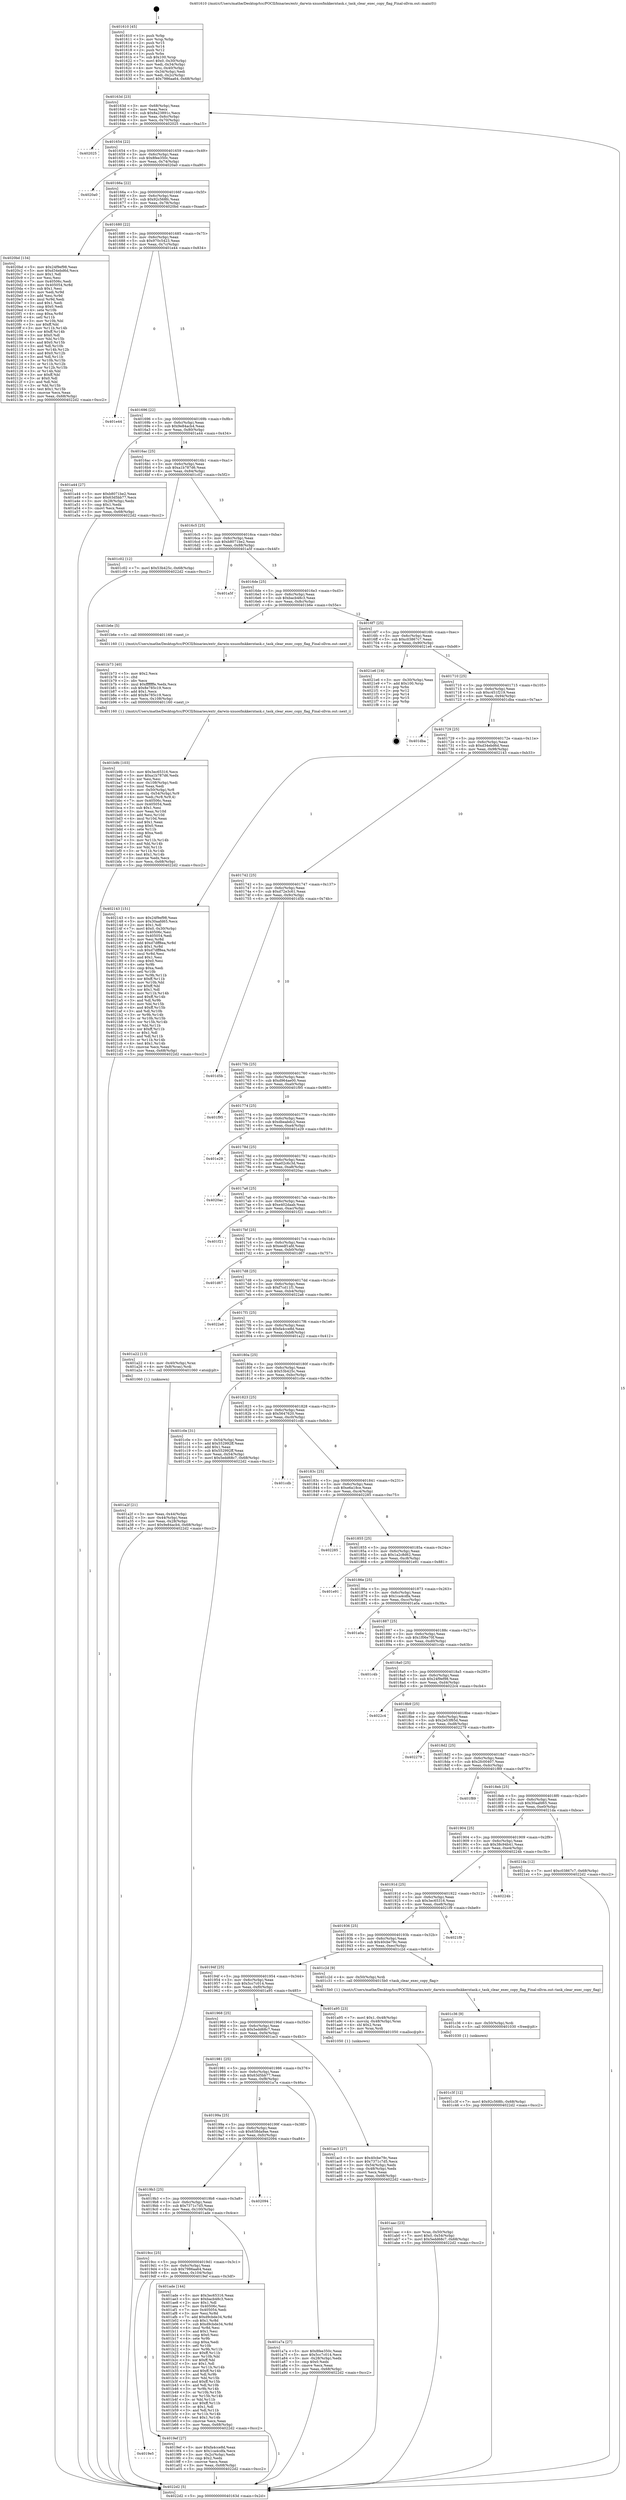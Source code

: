 digraph "0x401610" {
  label = "0x401610 (/mnt/c/Users/mathe/Desktop/tcc/POCII/binaries/extr_darwin-xnuosfmkkerntask.c_task_clear_exec_copy_flag_Final-ollvm.out::main(0))"
  labelloc = "t"
  node[shape=record]

  Entry [label="",width=0.3,height=0.3,shape=circle,fillcolor=black,style=filled]
  "0x40163d" [label="{
     0x40163d [23]\l
     | [instrs]\l
     &nbsp;&nbsp;0x40163d \<+3\>: mov -0x68(%rbp),%eax\l
     &nbsp;&nbsp;0x401640 \<+2\>: mov %eax,%ecx\l
     &nbsp;&nbsp;0x401642 \<+6\>: sub $0x8a23891c,%ecx\l
     &nbsp;&nbsp;0x401648 \<+3\>: mov %eax,-0x6c(%rbp)\l
     &nbsp;&nbsp;0x40164b \<+3\>: mov %ecx,-0x70(%rbp)\l
     &nbsp;&nbsp;0x40164e \<+6\>: je 0000000000402025 \<main+0xa15\>\l
  }"]
  "0x402025" [label="{
     0x402025\l
  }", style=dashed]
  "0x401654" [label="{
     0x401654 [22]\l
     | [instrs]\l
     &nbsp;&nbsp;0x401654 \<+5\>: jmp 0000000000401659 \<main+0x49\>\l
     &nbsp;&nbsp;0x401659 \<+3\>: mov -0x6c(%rbp),%eax\l
     &nbsp;&nbsp;0x40165c \<+5\>: sub $0x8fee350c,%eax\l
     &nbsp;&nbsp;0x401661 \<+3\>: mov %eax,-0x74(%rbp)\l
     &nbsp;&nbsp;0x401664 \<+6\>: je 00000000004020a0 \<main+0xa90\>\l
  }"]
  Exit [label="",width=0.3,height=0.3,shape=circle,fillcolor=black,style=filled,peripheries=2]
  "0x4020a0" [label="{
     0x4020a0\l
  }", style=dashed]
  "0x40166a" [label="{
     0x40166a [22]\l
     | [instrs]\l
     &nbsp;&nbsp;0x40166a \<+5\>: jmp 000000000040166f \<main+0x5f\>\l
     &nbsp;&nbsp;0x40166f \<+3\>: mov -0x6c(%rbp),%eax\l
     &nbsp;&nbsp;0x401672 \<+5\>: sub $0x92c568fc,%eax\l
     &nbsp;&nbsp;0x401677 \<+3\>: mov %eax,-0x78(%rbp)\l
     &nbsp;&nbsp;0x40167a \<+6\>: je 00000000004020bd \<main+0xaad\>\l
  }"]
  "0x401c3f" [label="{
     0x401c3f [12]\l
     | [instrs]\l
     &nbsp;&nbsp;0x401c3f \<+7\>: movl $0x92c568fc,-0x68(%rbp)\l
     &nbsp;&nbsp;0x401c46 \<+5\>: jmp 00000000004022d2 \<main+0xcc2\>\l
  }"]
  "0x4020bd" [label="{
     0x4020bd [134]\l
     | [instrs]\l
     &nbsp;&nbsp;0x4020bd \<+5\>: mov $0x24f9ef98,%eax\l
     &nbsp;&nbsp;0x4020c2 \<+5\>: mov $0xd34ebd6d,%ecx\l
     &nbsp;&nbsp;0x4020c7 \<+2\>: mov $0x1,%dl\l
     &nbsp;&nbsp;0x4020c9 \<+2\>: xor %esi,%esi\l
     &nbsp;&nbsp;0x4020cb \<+7\>: mov 0x40506c,%edi\l
     &nbsp;&nbsp;0x4020d2 \<+8\>: mov 0x405054,%r8d\l
     &nbsp;&nbsp;0x4020da \<+3\>: sub $0x1,%esi\l
     &nbsp;&nbsp;0x4020dd \<+3\>: mov %edi,%r9d\l
     &nbsp;&nbsp;0x4020e0 \<+3\>: add %esi,%r9d\l
     &nbsp;&nbsp;0x4020e3 \<+4\>: imul %r9d,%edi\l
     &nbsp;&nbsp;0x4020e7 \<+3\>: and $0x1,%edi\l
     &nbsp;&nbsp;0x4020ea \<+3\>: cmp $0x0,%edi\l
     &nbsp;&nbsp;0x4020ed \<+4\>: sete %r10b\l
     &nbsp;&nbsp;0x4020f1 \<+4\>: cmp $0xa,%r8d\l
     &nbsp;&nbsp;0x4020f5 \<+4\>: setl %r11b\l
     &nbsp;&nbsp;0x4020f9 \<+3\>: mov %r10b,%bl\l
     &nbsp;&nbsp;0x4020fc \<+3\>: xor $0xff,%bl\l
     &nbsp;&nbsp;0x4020ff \<+3\>: mov %r11b,%r14b\l
     &nbsp;&nbsp;0x402102 \<+4\>: xor $0xff,%r14b\l
     &nbsp;&nbsp;0x402106 \<+3\>: xor $0x0,%dl\l
     &nbsp;&nbsp;0x402109 \<+3\>: mov %bl,%r15b\l
     &nbsp;&nbsp;0x40210c \<+4\>: and $0x0,%r15b\l
     &nbsp;&nbsp;0x402110 \<+3\>: and %dl,%r10b\l
     &nbsp;&nbsp;0x402113 \<+3\>: mov %r14b,%r12b\l
     &nbsp;&nbsp;0x402116 \<+4\>: and $0x0,%r12b\l
     &nbsp;&nbsp;0x40211a \<+3\>: and %dl,%r11b\l
     &nbsp;&nbsp;0x40211d \<+3\>: or %r10b,%r15b\l
     &nbsp;&nbsp;0x402120 \<+3\>: or %r11b,%r12b\l
     &nbsp;&nbsp;0x402123 \<+3\>: xor %r12b,%r15b\l
     &nbsp;&nbsp;0x402126 \<+3\>: or %r14b,%bl\l
     &nbsp;&nbsp;0x402129 \<+3\>: xor $0xff,%bl\l
     &nbsp;&nbsp;0x40212c \<+3\>: or $0x0,%dl\l
     &nbsp;&nbsp;0x40212f \<+2\>: and %dl,%bl\l
     &nbsp;&nbsp;0x402131 \<+3\>: or %bl,%r15b\l
     &nbsp;&nbsp;0x402134 \<+4\>: test $0x1,%r15b\l
     &nbsp;&nbsp;0x402138 \<+3\>: cmovne %ecx,%eax\l
     &nbsp;&nbsp;0x40213b \<+3\>: mov %eax,-0x68(%rbp)\l
     &nbsp;&nbsp;0x40213e \<+5\>: jmp 00000000004022d2 \<main+0xcc2\>\l
  }"]
  "0x401680" [label="{
     0x401680 [22]\l
     | [instrs]\l
     &nbsp;&nbsp;0x401680 \<+5\>: jmp 0000000000401685 \<main+0x75\>\l
     &nbsp;&nbsp;0x401685 \<+3\>: mov -0x6c(%rbp),%eax\l
     &nbsp;&nbsp;0x401688 \<+5\>: sub $0x970c5423,%eax\l
     &nbsp;&nbsp;0x40168d \<+3\>: mov %eax,-0x7c(%rbp)\l
     &nbsp;&nbsp;0x401690 \<+6\>: je 0000000000401e44 \<main+0x834\>\l
  }"]
  "0x401c36" [label="{
     0x401c36 [9]\l
     | [instrs]\l
     &nbsp;&nbsp;0x401c36 \<+4\>: mov -0x50(%rbp),%rdi\l
     &nbsp;&nbsp;0x401c3a \<+5\>: call 0000000000401030 \<free@plt\>\l
     | [calls]\l
     &nbsp;&nbsp;0x401030 \{1\} (unknown)\l
  }"]
  "0x401e44" [label="{
     0x401e44\l
  }", style=dashed]
  "0x401696" [label="{
     0x401696 [22]\l
     | [instrs]\l
     &nbsp;&nbsp;0x401696 \<+5\>: jmp 000000000040169b \<main+0x8b\>\l
     &nbsp;&nbsp;0x40169b \<+3\>: mov -0x6c(%rbp),%eax\l
     &nbsp;&nbsp;0x40169e \<+5\>: sub $0x9e84acb4,%eax\l
     &nbsp;&nbsp;0x4016a3 \<+3\>: mov %eax,-0x80(%rbp)\l
     &nbsp;&nbsp;0x4016a6 \<+6\>: je 0000000000401a44 \<main+0x434\>\l
  }"]
  "0x401b9b" [label="{
     0x401b9b [103]\l
     | [instrs]\l
     &nbsp;&nbsp;0x401b9b \<+5\>: mov $0x3ec65316,%ecx\l
     &nbsp;&nbsp;0x401ba0 \<+5\>: mov $0xa1b787d6,%edx\l
     &nbsp;&nbsp;0x401ba5 \<+2\>: xor %esi,%esi\l
     &nbsp;&nbsp;0x401ba7 \<+6\>: mov -0x108(%rbp),%edi\l
     &nbsp;&nbsp;0x401bad \<+3\>: imul %eax,%edi\l
     &nbsp;&nbsp;0x401bb0 \<+4\>: mov -0x50(%rbp),%r8\l
     &nbsp;&nbsp;0x401bb4 \<+4\>: movslq -0x54(%rbp),%r9\l
     &nbsp;&nbsp;0x401bb8 \<+4\>: mov %edi,(%r8,%r9,4)\l
     &nbsp;&nbsp;0x401bbc \<+7\>: mov 0x40506c,%eax\l
     &nbsp;&nbsp;0x401bc3 \<+7\>: mov 0x405054,%edi\l
     &nbsp;&nbsp;0x401bca \<+3\>: sub $0x1,%esi\l
     &nbsp;&nbsp;0x401bcd \<+3\>: mov %eax,%r10d\l
     &nbsp;&nbsp;0x401bd0 \<+3\>: add %esi,%r10d\l
     &nbsp;&nbsp;0x401bd3 \<+4\>: imul %r10d,%eax\l
     &nbsp;&nbsp;0x401bd7 \<+3\>: and $0x1,%eax\l
     &nbsp;&nbsp;0x401bda \<+3\>: cmp $0x0,%eax\l
     &nbsp;&nbsp;0x401bdd \<+4\>: sete %r11b\l
     &nbsp;&nbsp;0x401be1 \<+3\>: cmp $0xa,%edi\l
     &nbsp;&nbsp;0x401be4 \<+3\>: setl %bl\l
     &nbsp;&nbsp;0x401be7 \<+3\>: mov %r11b,%r14b\l
     &nbsp;&nbsp;0x401bea \<+3\>: and %bl,%r14b\l
     &nbsp;&nbsp;0x401bed \<+3\>: xor %bl,%r11b\l
     &nbsp;&nbsp;0x401bf0 \<+3\>: or %r11b,%r14b\l
     &nbsp;&nbsp;0x401bf3 \<+4\>: test $0x1,%r14b\l
     &nbsp;&nbsp;0x401bf7 \<+3\>: cmovne %edx,%ecx\l
     &nbsp;&nbsp;0x401bfa \<+3\>: mov %ecx,-0x68(%rbp)\l
     &nbsp;&nbsp;0x401bfd \<+5\>: jmp 00000000004022d2 \<main+0xcc2\>\l
  }"]
  "0x401a44" [label="{
     0x401a44 [27]\l
     | [instrs]\l
     &nbsp;&nbsp;0x401a44 \<+5\>: mov $0xb8071be2,%eax\l
     &nbsp;&nbsp;0x401a49 \<+5\>: mov $0x63d5bb77,%ecx\l
     &nbsp;&nbsp;0x401a4e \<+3\>: mov -0x28(%rbp),%edx\l
     &nbsp;&nbsp;0x401a51 \<+3\>: cmp $0x1,%edx\l
     &nbsp;&nbsp;0x401a54 \<+3\>: cmovl %ecx,%eax\l
     &nbsp;&nbsp;0x401a57 \<+3\>: mov %eax,-0x68(%rbp)\l
     &nbsp;&nbsp;0x401a5a \<+5\>: jmp 00000000004022d2 \<main+0xcc2\>\l
  }"]
  "0x4016ac" [label="{
     0x4016ac [25]\l
     | [instrs]\l
     &nbsp;&nbsp;0x4016ac \<+5\>: jmp 00000000004016b1 \<main+0xa1\>\l
     &nbsp;&nbsp;0x4016b1 \<+3\>: mov -0x6c(%rbp),%eax\l
     &nbsp;&nbsp;0x4016b4 \<+5\>: sub $0xa1b787d6,%eax\l
     &nbsp;&nbsp;0x4016b9 \<+6\>: mov %eax,-0x84(%rbp)\l
     &nbsp;&nbsp;0x4016bf \<+6\>: je 0000000000401c02 \<main+0x5f2\>\l
  }"]
  "0x401b73" [label="{
     0x401b73 [40]\l
     | [instrs]\l
     &nbsp;&nbsp;0x401b73 \<+5\>: mov $0x2,%ecx\l
     &nbsp;&nbsp;0x401b78 \<+1\>: cltd\l
     &nbsp;&nbsp;0x401b79 \<+2\>: idiv %ecx\l
     &nbsp;&nbsp;0x401b7b \<+6\>: imul $0xfffffffe,%edx,%ecx\l
     &nbsp;&nbsp;0x401b81 \<+6\>: sub $0x8e785c19,%ecx\l
     &nbsp;&nbsp;0x401b87 \<+3\>: add $0x1,%ecx\l
     &nbsp;&nbsp;0x401b8a \<+6\>: add $0x8e785c19,%ecx\l
     &nbsp;&nbsp;0x401b90 \<+6\>: mov %ecx,-0x108(%rbp)\l
     &nbsp;&nbsp;0x401b96 \<+5\>: call 0000000000401160 \<next_i\>\l
     | [calls]\l
     &nbsp;&nbsp;0x401160 \{1\} (/mnt/c/Users/mathe/Desktop/tcc/POCII/binaries/extr_darwin-xnuosfmkkerntask.c_task_clear_exec_copy_flag_Final-ollvm.out::next_i)\l
  }"]
  "0x401c02" [label="{
     0x401c02 [12]\l
     | [instrs]\l
     &nbsp;&nbsp;0x401c02 \<+7\>: movl $0x53b425c,-0x68(%rbp)\l
     &nbsp;&nbsp;0x401c09 \<+5\>: jmp 00000000004022d2 \<main+0xcc2\>\l
  }"]
  "0x4016c5" [label="{
     0x4016c5 [25]\l
     | [instrs]\l
     &nbsp;&nbsp;0x4016c5 \<+5\>: jmp 00000000004016ca \<main+0xba\>\l
     &nbsp;&nbsp;0x4016ca \<+3\>: mov -0x6c(%rbp),%eax\l
     &nbsp;&nbsp;0x4016cd \<+5\>: sub $0xb8071be2,%eax\l
     &nbsp;&nbsp;0x4016d2 \<+6\>: mov %eax,-0x88(%rbp)\l
     &nbsp;&nbsp;0x4016d8 \<+6\>: je 0000000000401a5f \<main+0x44f\>\l
  }"]
  "0x401aac" [label="{
     0x401aac [23]\l
     | [instrs]\l
     &nbsp;&nbsp;0x401aac \<+4\>: mov %rax,-0x50(%rbp)\l
     &nbsp;&nbsp;0x401ab0 \<+7\>: movl $0x0,-0x54(%rbp)\l
     &nbsp;&nbsp;0x401ab7 \<+7\>: movl $0x5edd68c7,-0x68(%rbp)\l
     &nbsp;&nbsp;0x401abe \<+5\>: jmp 00000000004022d2 \<main+0xcc2\>\l
  }"]
  "0x401a5f" [label="{
     0x401a5f\l
  }", style=dashed]
  "0x4016de" [label="{
     0x4016de [25]\l
     | [instrs]\l
     &nbsp;&nbsp;0x4016de \<+5\>: jmp 00000000004016e3 \<main+0xd3\>\l
     &nbsp;&nbsp;0x4016e3 \<+3\>: mov -0x6c(%rbp),%eax\l
     &nbsp;&nbsp;0x4016e6 \<+5\>: sub $0xbacb48c3,%eax\l
     &nbsp;&nbsp;0x4016eb \<+6\>: mov %eax,-0x8c(%rbp)\l
     &nbsp;&nbsp;0x4016f1 \<+6\>: je 0000000000401b6e \<main+0x55e\>\l
  }"]
  "0x401a2f" [label="{
     0x401a2f [21]\l
     | [instrs]\l
     &nbsp;&nbsp;0x401a2f \<+3\>: mov %eax,-0x44(%rbp)\l
     &nbsp;&nbsp;0x401a32 \<+3\>: mov -0x44(%rbp),%eax\l
     &nbsp;&nbsp;0x401a35 \<+3\>: mov %eax,-0x28(%rbp)\l
     &nbsp;&nbsp;0x401a38 \<+7\>: movl $0x9e84acb4,-0x68(%rbp)\l
     &nbsp;&nbsp;0x401a3f \<+5\>: jmp 00000000004022d2 \<main+0xcc2\>\l
  }"]
  "0x401b6e" [label="{
     0x401b6e [5]\l
     | [instrs]\l
     &nbsp;&nbsp;0x401b6e \<+5\>: call 0000000000401160 \<next_i\>\l
     | [calls]\l
     &nbsp;&nbsp;0x401160 \{1\} (/mnt/c/Users/mathe/Desktop/tcc/POCII/binaries/extr_darwin-xnuosfmkkerntask.c_task_clear_exec_copy_flag_Final-ollvm.out::next_i)\l
  }"]
  "0x4016f7" [label="{
     0x4016f7 [25]\l
     | [instrs]\l
     &nbsp;&nbsp;0x4016f7 \<+5\>: jmp 00000000004016fc \<main+0xec\>\l
     &nbsp;&nbsp;0x4016fc \<+3\>: mov -0x6c(%rbp),%eax\l
     &nbsp;&nbsp;0x4016ff \<+5\>: sub $0xc03867c7,%eax\l
     &nbsp;&nbsp;0x401704 \<+6\>: mov %eax,-0x90(%rbp)\l
     &nbsp;&nbsp;0x40170a \<+6\>: je 00000000004021e6 \<main+0xbd6\>\l
  }"]
  "0x401610" [label="{
     0x401610 [45]\l
     | [instrs]\l
     &nbsp;&nbsp;0x401610 \<+1\>: push %rbp\l
     &nbsp;&nbsp;0x401611 \<+3\>: mov %rsp,%rbp\l
     &nbsp;&nbsp;0x401614 \<+2\>: push %r15\l
     &nbsp;&nbsp;0x401616 \<+2\>: push %r14\l
     &nbsp;&nbsp;0x401618 \<+2\>: push %r12\l
     &nbsp;&nbsp;0x40161a \<+1\>: push %rbx\l
     &nbsp;&nbsp;0x40161b \<+7\>: sub $0x100,%rsp\l
     &nbsp;&nbsp;0x401622 \<+7\>: movl $0x0,-0x30(%rbp)\l
     &nbsp;&nbsp;0x401629 \<+3\>: mov %edi,-0x34(%rbp)\l
     &nbsp;&nbsp;0x40162c \<+4\>: mov %rsi,-0x40(%rbp)\l
     &nbsp;&nbsp;0x401630 \<+3\>: mov -0x34(%rbp),%edi\l
     &nbsp;&nbsp;0x401633 \<+3\>: mov %edi,-0x2c(%rbp)\l
     &nbsp;&nbsp;0x401636 \<+7\>: movl $0x7986aa64,-0x68(%rbp)\l
  }"]
  "0x4021e6" [label="{
     0x4021e6 [19]\l
     | [instrs]\l
     &nbsp;&nbsp;0x4021e6 \<+3\>: mov -0x30(%rbp),%eax\l
     &nbsp;&nbsp;0x4021e9 \<+7\>: add $0x100,%rsp\l
     &nbsp;&nbsp;0x4021f0 \<+1\>: pop %rbx\l
     &nbsp;&nbsp;0x4021f1 \<+2\>: pop %r12\l
     &nbsp;&nbsp;0x4021f3 \<+2\>: pop %r14\l
     &nbsp;&nbsp;0x4021f5 \<+2\>: pop %r15\l
     &nbsp;&nbsp;0x4021f7 \<+1\>: pop %rbp\l
     &nbsp;&nbsp;0x4021f8 \<+1\>: ret\l
  }"]
  "0x401710" [label="{
     0x401710 [25]\l
     | [instrs]\l
     &nbsp;&nbsp;0x401710 \<+5\>: jmp 0000000000401715 \<main+0x105\>\l
     &nbsp;&nbsp;0x401715 \<+3\>: mov -0x6c(%rbp),%eax\l
     &nbsp;&nbsp;0x401718 \<+5\>: sub $0xc451f219,%eax\l
     &nbsp;&nbsp;0x40171d \<+6\>: mov %eax,-0x94(%rbp)\l
     &nbsp;&nbsp;0x401723 \<+6\>: je 0000000000401dba \<main+0x7aa\>\l
  }"]
  "0x4022d2" [label="{
     0x4022d2 [5]\l
     | [instrs]\l
     &nbsp;&nbsp;0x4022d2 \<+5\>: jmp 000000000040163d \<main+0x2d\>\l
  }"]
  "0x401dba" [label="{
     0x401dba\l
  }", style=dashed]
  "0x401729" [label="{
     0x401729 [25]\l
     | [instrs]\l
     &nbsp;&nbsp;0x401729 \<+5\>: jmp 000000000040172e \<main+0x11e\>\l
     &nbsp;&nbsp;0x40172e \<+3\>: mov -0x6c(%rbp),%eax\l
     &nbsp;&nbsp;0x401731 \<+5\>: sub $0xd34ebd6d,%eax\l
     &nbsp;&nbsp;0x401736 \<+6\>: mov %eax,-0x98(%rbp)\l
     &nbsp;&nbsp;0x40173c \<+6\>: je 0000000000402143 \<main+0xb33\>\l
  }"]
  "0x4019e5" [label="{
     0x4019e5\l
  }", style=dashed]
  "0x402143" [label="{
     0x402143 [151]\l
     | [instrs]\l
     &nbsp;&nbsp;0x402143 \<+5\>: mov $0x24f9ef98,%eax\l
     &nbsp;&nbsp;0x402148 \<+5\>: mov $0x30aafd65,%ecx\l
     &nbsp;&nbsp;0x40214d \<+2\>: mov $0x1,%dl\l
     &nbsp;&nbsp;0x40214f \<+7\>: movl $0x0,-0x30(%rbp)\l
     &nbsp;&nbsp;0x402156 \<+7\>: mov 0x40506c,%esi\l
     &nbsp;&nbsp;0x40215d \<+7\>: mov 0x405054,%edi\l
     &nbsp;&nbsp;0x402164 \<+3\>: mov %esi,%r8d\l
     &nbsp;&nbsp;0x402167 \<+7\>: add $0xd7dff8ea,%r8d\l
     &nbsp;&nbsp;0x40216e \<+4\>: sub $0x1,%r8d\l
     &nbsp;&nbsp;0x402172 \<+7\>: sub $0xd7dff8ea,%r8d\l
     &nbsp;&nbsp;0x402179 \<+4\>: imul %r8d,%esi\l
     &nbsp;&nbsp;0x40217d \<+3\>: and $0x1,%esi\l
     &nbsp;&nbsp;0x402180 \<+3\>: cmp $0x0,%esi\l
     &nbsp;&nbsp;0x402183 \<+4\>: sete %r9b\l
     &nbsp;&nbsp;0x402187 \<+3\>: cmp $0xa,%edi\l
     &nbsp;&nbsp;0x40218a \<+4\>: setl %r10b\l
     &nbsp;&nbsp;0x40218e \<+3\>: mov %r9b,%r11b\l
     &nbsp;&nbsp;0x402191 \<+4\>: xor $0xff,%r11b\l
     &nbsp;&nbsp;0x402195 \<+3\>: mov %r10b,%bl\l
     &nbsp;&nbsp;0x402198 \<+3\>: xor $0xff,%bl\l
     &nbsp;&nbsp;0x40219b \<+3\>: xor $0x1,%dl\l
     &nbsp;&nbsp;0x40219e \<+3\>: mov %r11b,%r14b\l
     &nbsp;&nbsp;0x4021a1 \<+4\>: and $0xff,%r14b\l
     &nbsp;&nbsp;0x4021a5 \<+3\>: and %dl,%r9b\l
     &nbsp;&nbsp;0x4021a8 \<+3\>: mov %bl,%r15b\l
     &nbsp;&nbsp;0x4021ab \<+4\>: and $0xff,%r15b\l
     &nbsp;&nbsp;0x4021af \<+3\>: and %dl,%r10b\l
     &nbsp;&nbsp;0x4021b2 \<+3\>: or %r9b,%r14b\l
     &nbsp;&nbsp;0x4021b5 \<+3\>: or %r10b,%r15b\l
     &nbsp;&nbsp;0x4021b8 \<+3\>: xor %r15b,%r14b\l
     &nbsp;&nbsp;0x4021bb \<+3\>: or %bl,%r11b\l
     &nbsp;&nbsp;0x4021be \<+4\>: xor $0xff,%r11b\l
     &nbsp;&nbsp;0x4021c2 \<+3\>: or $0x1,%dl\l
     &nbsp;&nbsp;0x4021c5 \<+3\>: and %dl,%r11b\l
     &nbsp;&nbsp;0x4021c8 \<+3\>: or %r11b,%r14b\l
     &nbsp;&nbsp;0x4021cb \<+4\>: test $0x1,%r14b\l
     &nbsp;&nbsp;0x4021cf \<+3\>: cmovne %ecx,%eax\l
     &nbsp;&nbsp;0x4021d2 \<+3\>: mov %eax,-0x68(%rbp)\l
     &nbsp;&nbsp;0x4021d5 \<+5\>: jmp 00000000004022d2 \<main+0xcc2\>\l
  }"]
  "0x401742" [label="{
     0x401742 [25]\l
     | [instrs]\l
     &nbsp;&nbsp;0x401742 \<+5\>: jmp 0000000000401747 \<main+0x137\>\l
     &nbsp;&nbsp;0x401747 \<+3\>: mov -0x6c(%rbp),%eax\l
     &nbsp;&nbsp;0x40174a \<+5\>: sub $0xd72e3c61,%eax\l
     &nbsp;&nbsp;0x40174f \<+6\>: mov %eax,-0x9c(%rbp)\l
     &nbsp;&nbsp;0x401755 \<+6\>: je 0000000000401d5b \<main+0x74b\>\l
  }"]
  "0x4019ef" [label="{
     0x4019ef [27]\l
     | [instrs]\l
     &nbsp;&nbsp;0x4019ef \<+5\>: mov $0xfa4cce8d,%eax\l
     &nbsp;&nbsp;0x4019f4 \<+5\>: mov $0x1ca4cdfa,%ecx\l
     &nbsp;&nbsp;0x4019f9 \<+3\>: mov -0x2c(%rbp),%edx\l
     &nbsp;&nbsp;0x4019fc \<+3\>: cmp $0x2,%edx\l
     &nbsp;&nbsp;0x4019ff \<+3\>: cmovne %ecx,%eax\l
     &nbsp;&nbsp;0x401a02 \<+3\>: mov %eax,-0x68(%rbp)\l
     &nbsp;&nbsp;0x401a05 \<+5\>: jmp 00000000004022d2 \<main+0xcc2\>\l
  }"]
  "0x401d5b" [label="{
     0x401d5b\l
  }", style=dashed]
  "0x40175b" [label="{
     0x40175b [25]\l
     | [instrs]\l
     &nbsp;&nbsp;0x40175b \<+5\>: jmp 0000000000401760 \<main+0x150\>\l
     &nbsp;&nbsp;0x401760 \<+3\>: mov -0x6c(%rbp),%eax\l
     &nbsp;&nbsp;0x401763 \<+5\>: sub $0xd964ae00,%eax\l
     &nbsp;&nbsp;0x401768 \<+6\>: mov %eax,-0xa0(%rbp)\l
     &nbsp;&nbsp;0x40176e \<+6\>: je 0000000000401f95 \<main+0x985\>\l
  }"]
  "0x4019cc" [label="{
     0x4019cc [25]\l
     | [instrs]\l
     &nbsp;&nbsp;0x4019cc \<+5\>: jmp 00000000004019d1 \<main+0x3c1\>\l
     &nbsp;&nbsp;0x4019d1 \<+3\>: mov -0x6c(%rbp),%eax\l
     &nbsp;&nbsp;0x4019d4 \<+5\>: sub $0x7986aa64,%eax\l
     &nbsp;&nbsp;0x4019d9 \<+6\>: mov %eax,-0x104(%rbp)\l
     &nbsp;&nbsp;0x4019df \<+6\>: je 00000000004019ef \<main+0x3df\>\l
  }"]
  "0x401f95" [label="{
     0x401f95\l
  }", style=dashed]
  "0x401774" [label="{
     0x401774 [25]\l
     | [instrs]\l
     &nbsp;&nbsp;0x401774 \<+5\>: jmp 0000000000401779 \<main+0x169\>\l
     &nbsp;&nbsp;0x401779 \<+3\>: mov -0x6c(%rbp),%eax\l
     &nbsp;&nbsp;0x40177c \<+5\>: sub $0xdbeabdc2,%eax\l
     &nbsp;&nbsp;0x401781 \<+6\>: mov %eax,-0xa4(%rbp)\l
     &nbsp;&nbsp;0x401787 \<+6\>: je 0000000000401e29 \<main+0x819\>\l
  }"]
  "0x401ade" [label="{
     0x401ade [144]\l
     | [instrs]\l
     &nbsp;&nbsp;0x401ade \<+5\>: mov $0x3ec65316,%eax\l
     &nbsp;&nbsp;0x401ae3 \<+5\>: mov $0xbacb48c3,%ecx\l
     &nbsp;&nbsp;0x401ae8 \<+2\>: mov $0x1,%dl\l
     &nbsp;&nbsp;0x401aea \<+7\>: mov 0x40506c,%esi\l
     &nbsp;&nbsp;0x401af1 \<+7\>: mov 0x405054,%edi\l
     &nbsp;&nbsp;0x401af8 \<+3\>: mov %esi,%r8d\l
     &nbsp;&nbsp;0x401afb \<+7\>: add $0xd9cbde34,%r8d\l
     &nbsp;&nbsp;0x401b02 \<+4\>: sub $0x1,%r8d\l
     &nbsp;&nbsp;0x401b06 \<+7\>: sub $0xd9cbde34,%r8d\l
     &nbsp;&nbsp;0x401b0d \<+4\>: imul %r8d,%esi\l
     &nbsp;&nbsp;0x401b11 \<+3\>: and $0x1,%esi\l
     &nbsp;&nbsp;0x401b14 \<+3\>: cmp $0x0,%esi\l
     &nbsp;&nbsp;0x401b17 \<+4\>: sete %r9b\l
     &nbsp;&nbsp;0x401b1b \<+3\>: cmp $0xa,%edi\l
     &nbsp;&nbsp;0x401b1e \<+4\>: setl %r10b\l
     &nbsp;&nbsp;0x401b22 \<+3\>: mov %r9b,%r11b\l
     &nbsp;&nbsp;0x401b25 \<+4\>: xor $0xff,%r11b\l
     &nbsp;&nbsp;0x401b29 \<+3\>: mov %r10b,%bl\l
     &nbsp;&nbsp;0x401b2c \<+3\>: xor $0xff,%bl\l
     &nbsp;&nbsp;0x401b2f \<+3\>: xor $0x1,%dl\l
     &nbsp;&nbsp;0x401b32 \<+3\>: mov %r11b,%r14b\l
     &nbsp;&nbsp;0x401b35 \<+4\>: and $0xff,%r14b\l
     &nbsp;&nbsp;0x401b39 \<+3\>: and %dl,%r9b\l
     &nbsp;&nbsp;0x401b3c \<+3\>: mov %bl,%r15b\l
     &nbsp;&nbsp;0x401b3f \<+4\>: and $0xff,%r15b\l
     &nbsp;&nbsp;0x401b43 \<+3\>: and %dl,%r10b\l
     &nbsp;&nbsp;0x401b46 \<+3\>: or %r9b,%r14b\l
     &nbsp;&nbsp;0x401b49 \<+3\>: or %r10b,%r15b\l
     &nbsp;&nbsp;0x401b4c \<+3\>: xor %r15b,%r14b\l
     &nbsp;&nbsp;0x401b4f \<+3\>: or %bl,%r11b\l
     &nbsp;&nbsp;0x401b52 \<+4\>: xor $0xff,%r11b\l
     &nbsp;&nbsp;0x401b56 \<+3\>: or $0x1,%dl\l
     &nbsp;&nbsp;0x401b59 \<+3\>: and %dl,%r11b\l
     &nbsp;&nbsp;0x401b5c \<+3\>: or %r11b,%r14b\l
     &nbsp;&nbsp;0x401b5f \<+4\>: test $0x1,%r14b\l
     &nbsp;&nbsp;0x401b63 \<+3\>: cmovne %ecx,%eax\l
     &nbsp;&nbsp;0x401b66 \<+3\>: mov %eax,-0x68(%rbp)\l
     &nbsp;&nbsp;0x401b69 \<+5\>: jmp 00000000004022d2 \<main+0xcc2\>\l
  }"]
  "0x401e29" [label="{
     0x401e29\l
  }", style=dashed]
  "0x40178d" [label="{
     0x40178d [25]\l
     | [instrs]\l
     &nbsp;&nbsp;0x40178d \<+5\>: jmp 0000000000401792 \<main+0x182\>\l
     &nbsp;&nbsp;0x401792 \<+3\>: mov -0x6c(%rbp),%eax\l
     &nbsp;&nbsp;0x401795 \<+5\>: sub $0xe02c6c3d,%eax\l
     &nbsp;&nbsp;0x40179a \<+6\>: mov %eax,-0xa8(%rbp)\l
     &nbsp;&nbsp;0x4017a0 \<+6\>: je 00000000004020ac \<main+0xa9c\>\l
  }"]
  "0x4019b3" [label="{
     0x4019b3 [25]\l
     | [instrs]\l
     &nbsp;&nbsp;0x4019b3 \<+5\>: jmp 00000000004019b8 \<main+0x3a8\>\l
     &nbsp;&nbsp;0x4019b8 \<+3\>: mov -0x6c(%rbp),%eax\l
     &nbsp;&nbsp;0x4019bb \<+5\>: sub $0x7371c7d5,%eax\l
     &nbsp;&nbsp;0x4019c0 \<+6\>: mov %eax,-0x100(%rbp)\l
     &nbsp;&nbsp;0x4019c6 \<+6\>: je 0000000000401ade \<main+0x4ce\>\l
  }"]
  "0x4020ac" [label="{
     0x4020ac\l
  }", style=dashed]
  "0x4017a6" [label="{
     0x4017a6 [25]\l
     | [instrs]\l
     &nbsp;&nbsp;0x4017a6 \<+5\>: jmp 00000000004017ab \<main+0x19b\>\l
     &nbsp;&nbsp;0x4017ab \<+3\>: mov -0x6c(%rbp),%eax\l
     &nbsp;&nbsp;0x4017ae \<+5\>: sub $0xe402daab,%eax\l
     &nbsp;&nbsp;0x4017b3 \<+6\>: mov %eax,-0xac(%rbp)\l
     &nbsp;&nbsp;0x4017b9 \<+6\>: je 0000000000401f21 \<main+0x911\>\l
  }"]
  "0x402094" [label="{
     0x402094\l
  }", style=dashed]
  "0x401f21" [label="{
     0x401f21\l
  }", style=dashed]
  "0x4017bf" [label="{
     0x4017bf [25]\l
     | [instrs]\l
     &nbsp;&nbsp;0x4017bf \<+5\>: jmp 00000000004017c4 \<main+0x1b4\>\l
     &nbsp;&nbsp;0x4017c4 \<+3\>: mov -0x6c(%rbp),%eax\l
     &nbsp;&nbsp;0x4017c7 \<+5\>: sub $0xeedf1afd,%eax\l
     &nbsp;&nbsp;0x4017cc \<+6\>: mov %eax,-0xb0(%rbp)\l
     &nbsp;&nbsp;0x4017d2 \<+6\>: je 0000000000401d67 \<main+0x757\>\l
  }"]
  "0x40199a" [label="{
     0x40199a [25]\l
     | [instrs]\l
     &nbsp;&nbsp;0x40199a \<+5\>: jmp 000000000040199f \<main+0x38f\>\l
     &nbsp;&nbsp;0x40199f \<+3\>: mov -0x6c(%rbp),%eax\l
     &nbsp;&nbsp;0x4019a2 \<+5\>: sub $0x658da9ae,%eax\l
     &nbsp;&nbsp;0x4019a7 \<+6\>: mov %eax,-0xfc(%rbp)\l
     &nbsp;&nbsp;0x4019ad \<+6\>: je 0000000000402094 \<main+0xa84\>\l
  }"]
  "0x401d67" [label="{
     0x401d67\l
  }", style=dashed]
  "0x4017d8" [label="{
     0x4017d8 [25]\l
     | [instrs]\l
     &nbsp;&nbsp;0x4017d8 \<+5\>: jmp 00000000004017dd \<main+0x1cd\>\l
     &nbsp;&nbsp;0x4017dd \<+3\>: mov -0x6c(%rbp),%eax\l
     &nbsp;&nbsp;0x4017e0 \<+5\>: sub $0xf7cd11f1,%eax\l
     &nbsp;&nbsp;0x4017e5 \<+6\>: mov %eax,-0xb4(%rbp)\l
     &nbsp;&nbsp;0x4017eb \<+6\>: je 00000000004022a6 \<main+0xc96\>\l
  }"]
  "0x401a7a" [label="{
     0x401a7a [27]\l
     | [instrs]\l
     &nbsp;&nbsp;0x401a7a \<+5\>: mov $0x8fee350c,%eax\l
     &nbsp;&nbsp;0x401a7f \<+5\>: mov $0x5cc7c014,%ecx\l
     &nbsp;&nbsp;0x401a84 \<+3\>: mov -0x28(%rbp),%edx\l
     &nbsp;&nbsp;0x401a87 \<+3\>: cmp $0x0,%edx\l
     &nbsp;&nbsp;0x401a8a \<+3\>: cmove %ecx,%eax\l
     &nbsp;&nbsp;0x401a8d \<+3\>: mov %eax,-0x68(%rbp)\l
     &nbsp;&nbsp;0x401a90 \<+5\>: jmp 00000000004022d2 \<main+0xcc2\>\l
  }"]
  "0x4022a6" [label="{
     0x4022a6\l
  }", style=dashed]
  "0x4017f1" [label="{
     0x4017f1 [25]\l
     | [instrs]\l
     &nbsp;&nbsp;0x4017f1 \<+5\>: jmp 00000000004017f6 \<main+0x1e6\>\l
     &nbsp;&nbsp;0x4017f6 \<+3\>: mov -0x6c(%rbp),%eax\l
     &nbsp;&nbsp;0x4017f9 \<+5\>: sub $0xfa4cce8d,%eax\l
     &nbsp;&nbsp;0x4017fe \<+6\>: mov %eax,-0xb8(%rbp)\l
     &nbsp;&nbsp;0x401804 \<+6\>: je 0000000000401a22 \<main+0x412\>\l
  }"]
  "0x401981" [label="{
     0x401981 [25]\l
     | [instrs]\l
     &nbsp;&nbsp;0x401981 \<+5\>: jmp 0000000000401986 \<main+0x376\>\l
     &nbsp;&nbsp;0x401986 \<+3\>: mov -0x6c(%rbp),%eax\l
     &nbsp;&nbsp;0x401989 \<+5\>: sub $0x63d5bb77,%eax\l
     &nbsp;&nbsp;0x40198e \<+6\>: mov %eax,-0xf8(%rbp)\l
     &nbsp;&nbsp;0x401994 \<+6\>: je 0000000000401a7a \<main+0x46a\>\l
  }"]
  "0x401a22" [label="{
     0x401a22 [13]\l
     | [instrs]\l
     &nbsp;&nbsp;0x401a22 \<+4\>: mov -0x40(%rbp),%rax\l
     &nbsp;&nbsp;0x401a26 \<+4\>: mov 0x8(%rax),%rdi\l
     &nbsp;&nbsp;0x401a2a \<+5\>: call 0000000000401060 \<atoi@plt\>\l
     | [calls]\l
     &nbsp;&nbsp;0x401060 \{1\} (unknown)\l
  }"]
  "0x40180a" [label="{
     0x40180a [25]\l
     | [instrs]\l
     &nbsp;&nbsp;0x40180a \<+5\>: jmp 000000000040180f \<main+0x1ff\>\l
     &nbsp;&nbsp;0x40180f \<+3\>: mov -0x6c(%rbp),%eax\l
     &nbsp;&nbsp;0x401812 \<+5\>: sub $0x53b425c,%eax\l
     &nbsp;&nbsp;0x401817 \<+6\>: mov %eax,-0xbc(%rbp)\l
     &nbsp;&nbsp;0x40181d \<+6\>: je 0000000000401c0e \<main+0x5fe\>\l
  }"]
  "0x401ac3" [label="{
     0x401ac3 [27]\l
     | [instrs]\l
     &nbsp;&nbsp;0x401ac3 \<+5\>: mov $0x40cbe79c,%eax\l
     &nbsp;&nbsp;0x401ac8 \<+5\>: mov $0x7371c7d5,%ecx\l
     &nbsp;&nbsp;0x401acd \<+3\>: mov -0x54(%rbp),%edx\l
     &nbsp;&nbsp;0x401ad0 \<+3\>: cmp -0x48(%rbp),%edx\l
     &nbsp;&nbsp;0x401ad3 \<+3\>: cmovl %ecx,%eax\l
     &nbsp;&nbsp;0x401ad6 \<+3\>: mov %eax,-0x68(%rbp)\l
     &nbsp;&nbsp;0x401ad9 \<+5\>: jmp 00000000004022d2 \<main+0xcc2\>\l
  }"]
  "0x401c0e" [label="{
     0x401c0e [31]\l
     | [instrs]\l
     &nbsp;&nbsp;0x401c0e \<+3\>: mov -0x54(%rbp),%eax\l
     &nbsp;&nbsp;0x401c11 \<+5\>: add $0x552992ff,%eax\l
     &nbsp;&nbsp;0x401c16 \<+3\>: add $0x1,%eax\l
     &nbsp;&nbsp;0x401c19 \<+5\>: sub $0x552992ff,%eax\l
     &nbsp;&nbsp;0x401c1e \<+3\>: mov %eax,-0x54(%rbp)\l
     &nbsp;&nbsp;0x401c21 \<+7\>: movl $0x5edd68c7,-0x68(%rbp)\l
     &nbsp;&nbsp;0x401c28 \<+5\>: jmp 00000000004022d2 \<main+0xcc2\>\l
  }"]
  "0x401823" [label="{
     0x401823 [25]\l
     | [instrs]\l
     &nbsp;&nbsp;0x401823 \<+5\>: jmp 0000000000401828 \<main+0x218\>\l
     &nbsp;&nbsp;0x401828 \<+3\>: mov -0x6c(%rbp),%eax\l
     &nbsp;&nbsp;0x40182b \<+5\>: sub $0x5647620,%eax\l
     &nbsp;&nbsp;0x401830 \<+6\>: mov %eax,-0xc0(%rbp)\l
     &nbsp;&nbsp;0x401836 \<+6\>: je 0000000000401cdb \<main+0x6cb\>\l
  }"]
  "0x401968" [label="{
     0x401968 [25]\l
     | [instrs]\l
     &nbsp;&nbsp;0x401968 \<+5\>: jmp 000000000040196d \<main+0x35d\>\l
     &nbsp;&nbsp;0x40196d \<+3\>: mov -0x6c(%rbp),%eax\l
     &nbsp;&nbsp;0x401970 \<+5\>: sub $0x5edd68c7,%eax\l
     &nbsp;&nbsp;0x401975 \<+6\>: mov %eax,-0xf4(%rbp)\l
     &nbsp;&nbsp;0x40197b \<+6\>: je 0000000000401ac3 \<main+0x4b3\>\l
  }"]
  "0x401cdb" [label="{
     0x401cdb\l
  }", style=dashed]
  "0x40183c" [label="{
     0x40183c [25]\l
     | [instrs]\l
     &nbsp;&nbsp;0x40183c \<+5\>: jmp 0000000000401841 \<main+0x231\>\l
     &nbsp;&nbsp;0x401841 \<+3\>: mov -0x6c(%rbp),%eax\l
     &nbsp;&nbsp;0x401844 \<+5\>: sub $0xe6a18ce,%eax\l
     &nbsp;&nbsp;0x401849 \<+6\>: mov %eax,-0xc4(%rbp)\l
     &nbsp;&nbsp;0x40184f \<+6\>: je 0000000000402285 \<main+0xc75\>\l
  }"]
  "0x401a95" [label="{
     0x401a95 [23]\l
     | [instrs]\l
     &nbsp;&nbsp;0x401a95 \<+7\>: movl $0x1,-0x48(%rbp)\l
     &nbsp;&nbsp;0x401a9c \<+4\>: movslq -0x48(%rbp),%rax\l
     &nbsp;&nbsp;0x401aa0 \<+4\>: shl $0x2,%rax\l
     &nbsp;&nbsp;0x401aa4 \<+3\>: mov %rax,%rdi\l
     &nbsp;&nbsp;0x401aa7 \<+5\>: call 0000000000401050 \<malloc@plt\>\l
     | [calls]\l
     &nbsp;&nbsp;0x401050 \{1\} (unknown)\l
  }"]
  "0x402285" [label="{
     0x402285\l
  }", style=dashed]
  "0x401855" [label="{
     0x401855 [25]\l
     | [instrs]\l
     &nbsp;&nbsp;0x401855 \<+5\>: jmp 000000000040185a \<main+0x24a\>\l
     &nbsp;&nbsp;0x40185a \<+3\>: mov -0x6c(%rbp),%eax\l
     &nbsp;&nbsp;0x40185d \<+5\>: sub $0x1a2c8d62,%eax\l
     &nbsp;&nbsp;0x401862 \<+6\>: mov %eax,-0xc8(%rbp)\l
     &nbsp;&nbsp;0x401868 \<+6\>: je 0000000000401e91 \<main+0x881\>\l
  }"]
  "0x40194f" [label="{
     0x40194f [25]\l
     | [instrs]\l
     &nbsp;&nbsp;0x40194f \<+5\>: jmp 0000000000401954 \<main+0x344\>\l
     &nbsp;&nbsp;0x401954 \<+3\>: mov -0x6c(%rbp),%eax\l
     &nbsp;&nbsp;0x401957 \<+5\>: sub $0x5cc7c014,%eax\l
     &nbsp;&nbsp;0x40195c \<+6\>: mov %eax,-0xf0(%rbp)\l
     &nbsp;&nbsp;0x401962 \<+6\>: je 0000000000401a95 \<main+0x485\>\l
  }"]
  "0x401e91" [label="{
     0x401e91\l
  }", style=dashed]
  "0x40186e" [label="{
     0x40186e [25]\l
     | [instrs]\l
     &nbsp;&nbsp;0x40186e \<+5\>: jmp 0000000000401873 \<main+0x263\>\l
     &nbsp;&nbsp;0x401873 \<+3\>: mov -0x6c(%rbp),%eax\l
     &nbsp;&nbsp;0x401876 \<+5\>: sub $0x1ca4cdfa,%eax\l
     &nbsp;&nbsp;0x40187b \<+6\>: mov %eax,-0xcc(%rbp)\l
     &nbsp;&nbsp;0x401881 \<+6\>: je 0000000000401a0a \<main+0x3fa\>\l
  }"]
  "0x401c2d" [label="{
     0x401c2d [9]\l
     | [instrs]\l
     &nbsp;&nbsp;0x401c2d \<+4\>: mov -0x50(%rbp),%rdi\l
     &nbsp;&nbsp;0x401c31 \<+5\>: call 00000000004015b0 \<task_clear_exec_copy_flag\>\l
     | [calls]\l
     &nbsp;&nbsp;0x4015b0 \{1\} (/mnt/c/Users/mathe/Desktop/tcc/POCII/binaries/extr_darwin-xnuosfmkkerntask.c_task_clear_exec_copy_flag_Final-ollvm.out::task_clear_exec_copy_flag)\l
  }"]
  "0x401a0a" [label="{
     0x401a0a\l
  }", style=dashed]
  "0x401887" [label="{
     0x401887 [25]\l
     | [instrs]\l
     &nbsp;&nbsp;0x401887 \<+5\>: jmp 000000000040188c \<main+0x27c\>\l
     &nbsp;&nbsp;0x40188c \<+3\>: mov -0x6c(%rbp),%eax\l
     &nbsp;&nbsp;0x40188f \<+5\>: sub $0x1f06e70f,%eax\l
     &nbsp;&nbsp;0x401894 \<+6\>: mov %eax,-0xd0(%rbp)\l
     &nbsp;&nbsp;0x40189a \<+6\>: je 0000000000401c4b \<main+0x63b\>\l
  }"]
  "0x401936" [label="{
     0x401936 [25]\l
     | [instrs]\l
     &nbsp;&nbsp;0x401936 \<+5\>: jmp 000000000040193b \<main+0x32b\>\l
     &nbsp;&nbsp;0x40193b \<+3\>: mov -0x6c(%rbp),%eax\l
     &nbsp;&nbsp;0x40193e \<+5\>: sub $0x40cbe79c,%eax\l
     &nbsp;&nbsp;0x401943 \<+6\>: mov %eax,-0xec(%rbp)\l
     &nbsp;&nbsp;0x401949 \<+6\>: je 0000000000401c2d \<main+0x61d\>\l
  }"]
  "0x401c4b" [label="{
     0x401c4b\l
  }", style=dashed]
  "0x4018a0" [label="{
     0x4018a0 [25]\l
     | [instrs]\l
     &nbsp;&nbsp;0x4018a0 \<+5\>: jmp 00000000004018a5 \<main+0x295\>\l
     &nbsp;&nbsp;0x4018a5 \<+3\>: mov -0x6c(%rbp),%eax\l
     &nbsp;&nbsp;0x4018a8 \<+5\>: sub $0x24f9ef98,%eax\l
     &nbsp;&nbsp;0x4018ad \<+6\>: mov %eax,-0xd4(%rbp)\l
     &nbsp;&nbsp;0x4018b3 \<+6\>: je 00000000004022c4 \<main+0xcb4\>\l
  }"]
  "0x4021f9" [label="{
     0x4021f9\l
  }", style=dashed]
  "0x4022c4" [label="{
     0x4022c4\l
  }", style=dashed]
  "0x4018b9" [label="{
     0x4018b9 [25]\l
     | [instrs]\l
     &nbsp;&nbsp;0x4018b9 \<+5\>: jmp 00000000004018be \<main+0x2ae\>\l
     &nbsp;&nbsp;0x4018be \<+3\>: mov -0x6c(%rbp),%eax\l
     &nbsp;&nbsp;0x4018c1 \<+5\>: sub $0x2e53f65d,%eax\l
     &nbsp;&nbsp;0x4018c6 \<+6\>: mov %eax,-0xd8(%rbp)\l
     &nbsp;&nbsp;0x4018cc \<+6\>: je 0000000000402279 \<main+0xc69\>\l
  }"]
  "0x40191d" [label="{
     0x40191d [25]\l
     | [instrs]\l
     &nbsp;&nbsp;0x40191d \<+5\>: jmp 0000000000401922 \<main+0x312\>\l
     &nbsp;&nbsp;0x401922 \<+3\>: mov -0x6c(%rbp),%eax\l
     &nbsp;&nbsp;0x401925 \<+5\>: sub $0x3ec65316,%eax\l
     &nbsp;&nbsp;0x40192a \<+6\>: mov %eax,-0xe8(%rbp)\l
     &nbsp;&nbsp;0x401930 \<+6\>: je 00000000004021f9 \<main+0xbe9\>\l
  }"]
  "0x402279" [label="{
     0x402279\l
  }", style=dashed]
  "0x4018d2" [label="{
     0x4018d2 [25]\l
     | [instrs]\l
     &nbsp;&nbsp;0x4018d2 \<+5\>: jmp 00000000004018d7 \<main+0x2c7\>\l
     &nbsp;&nbsp;0x4018d7 \<+3\>: mov -0x6c(%rbp),%eax\l
     &nbsp;&nbsp;0x4018da \<+5\>: sub $0x2fc00407,%eax\l
     &nbsp;&nbsp;0x4018df \<+6\>: mov %eax,-0xdc(%rbp)\l
     &nbsp;&nbsp;0x4018e5 \<+6\>: je 0000000000401f89 \<main+0x979\>\l
  }"]
  "0x40224b" [label="{
     0x40224b\l
  }", style=dashed]
  "0x401f89" [label="{
     0x401f89\l
  }", style=dashed]
  "0x4018eb" [label="{
     0x4018eb [25]\l
     | [instrs]\l
     &nbsp;&nbsp;0x4018eb \<+5\>: jmp 00000000004018f0 \<main+0x2e0\>\l
     &nbsp;&nbsp;0x4018f0 \<+3\>: mov -0x6c(%rbp),%eax\l
     &nbsp;&nbsp;0x4018f3 \<+5\>: sub $0x30aafd65,%eax\l
     &nbsp;&nbsp;0x4018f8 \<+6\>: mov %eax,-0xe0(%rbp)\l
     &nbsp;&nbsp;0x4018fe \<+6\>: je 00000000004021da \<main+0xbca\>\l
  }"]
  "0x401904" [label="{
     0x401904 [25]\l
     | [instrs]\l
     &nbsp;&nbsp;0x401904 \<+5\>: jmp 0000000000401909 \<main+0x2f9\>\l
     &nbsp;&nbsp;0x401909 \<+3\>: mov -0x6c(%rbp),%eax\l
     &nbsp;&nbsp;0x40190c \<+5\>: sub $0x38c94b41,%eax\l
     &nbsp;&nbsp;0x401911 \<+6\>: mov %eax,-0xe4(%rbp)\l
     &nbsp;&nbsp;0x401917 \<+6\>: je 000000000040224b \<main+0xc3b\>\l
  }"]
  "0x4021da" [label="{
     0x4021da [12]\l
     | [instrs]\l
     &nbsp;&nbsp;0x4021da \<+7\>: movl $0xc03867c7,-0x68(%rbp)\l
     &nbsp;&nbsp;0x4021e1 \<+5\>: jmp 00000000004022d2 \<main+0xcc2\>\l
  }"]
  Entry -> "0x401610" [label=" 1"]
  "0x40163d" -> "0x402025" [label=" 0"]
  "0x40163d" -> "0x401654" [label=" 16"]
  "0x4021e6" -> Exit [label=" 1"]
  "0x401654" -> "0x4020a0" [label=" 0"]
  "0x401654" -> "0x40166a" [label=" 16"]
  "0x4021da" -> "0x4022d2" [label=" 1"]
  "0x40166a" -> "0x4020bd" [label=" 1"]
  "0x40166a" -> "0x401680" [label=" 15"]
  "0x402143" -> "0x4022d2" [label=" 1"]
  "0x401680" -> "0x401e44" [label=" 0"]
  "0x401680" -> "0x401696" [label=" 15"]
  "0x4020bd" -> "0x4022d2" [label=" 1"]
  "0x401696" -> "0x401a44" [label=" 1"]
  "0x401696" -> "0x4016ac" [label=" 14"]
  "0x401c3f" -> "0x4022d2" [label=" 1"]
  "0x4016ac" -> "0x401c02" [label=" 1"]
  "0x4016ac" -> "0x4016c5" [label=" 13"]
  "0x401c36" -> "0x401c3f" [label=" 1"]
  "0x4016c5" -> "0x401a5f" [label=" 0"]
  "0x4016c5" -> "0x4016de" [label=" 13"]
  "0x401c2d" -> "0x401c36" [label=" 1"]
  "0x4016de" -> "0x401b6e" [label=" 1"]
  "0x4016de" -> "0x4016f7" [label=" 12"]
  "0x401c0e" -> "0x4022d2" [label=" 1"]
  "0x4016f7" -> "0x4021e6" [label=" 1"]
  "0x4016f7" -> "0x401710" [label=" 11"]
  "0x401c02" -> "0x4022d2" [label=" 1"]
  "0x401710" -> "0x401dba" [label=" 0"]
  "0x401710" -> "0x401729" [label=" 11"]
  "0x401b9b" -> "0x4022d2" [label=" 1"]
  "0x401729" -> "0x402143" [label=" 1"]
  "0x401729" -> "0x401742" [label=" 10"]
  "0x401b73" -> "0x401b9b" [label=" 1"]
  "0x401742" -> "0x401d5b" [label=" 0"]
  "0x401742" -> "0x40175b" [label=" 10"]
  "0x401b6e" -> "0x401b73" [label=" 1"]
  "0x40175b" -> "0x401f95" [label=" 0"]
  "0x40175b" -> "0x401774" [label=" 10"]
  "0x401ac3" -> "0x4022d2" [label=" 2"]
  "0x401774" -> "0x401e29" [label=" 0"]
  "0x401774" -> "0x40178d" [label=" 10"]
  "0x401aac" -> "0x4022d2" [label=" 1"]
  "0x40178d" -> "0x4020ac" [label=" 0"]
  "0x40178d" -> "0x4017a6" [label=" 10"]
  "0x401a7a" -> "0x4022d2" [label=" 1"]
  "0x4017a6" -> "0x401f21" [label=" 0"]
  "0x4017a6" -> "0x4017bf" [label=" 10"]
  "0x401a44" -> "0x4022d2" [label=" 1"]
  "0x4017bf" -> "0x401d67" [label=" 0"]
  "0x4017bf" -> "0x4017d8" [label=" 10"]
  "0x401a22" -> "0x401a2f" [label=" 1"]
  "0x4017d8" -> "0x4022a6" [label=" 0"]
  "0x4017d8" -> "0x4017f1" [label=" 10"]
  "0x4022d2" -> "0x40163d" [label=" 15"]
  "0x4017f1" -> "0x401a22" [label=" 1"]
  "0x4017f1" -> "0x40180a" [label=" 9"]
  "0x4019ef" -> "0x4022d2" [label=" 1"]
  "0x40180a" -> "0x401c0e" [label=" 1"]
  "0x40180a" -> "0x401823" [label=" 8"]
  "0x4019cc" -> "0x4019e5" [label=" 0"]
  "0x401823" -> "0x401cdb" [label=" 0"]
  "0x401823" -> "0x40183c" [label=" 8"]
  "0x401ade" -> "0x4022d2" [label=" 1"]
  "0x40183c" -> "0x402285" [label=" 0"]
  "0x40183c" -> "0x401855" [label=" 8"]
  "0x4019b3" -> "0x4019cc" [label=" 1"]
  "0x401855" -> "0x401e91" [label=" 0"]
  "0x401855" -> "0x40186e" [label=" 8"]
  "0x401a95" -> "0x401aac" [label=" 1"]
  "0x40186e" -> "0x401a0a" [label=" 0"]
  "0x40186e" -> "0x401887" [label=" 8"]
  "0x40199a" -> "0x4019b3" [label=" 2"]
  "0x401887" -> "0x401c4b" [label=" 0"]
  "0x401887" -> "0x4018a0" [label=" 8"]
  "0x401a2f" -> "0x4022d2" [label=" 1"]
  "0x4018a0" -> "0x4022c4" [label=" 0"]
  "0x4018a0" -> "0x4018b9" [label=" 8"]
  "0x401981" -> "0x40199a" [label=" 2"]
  "0x4018b9" -> "0x402279" [label=" 0"]
  "0x4018b9" -> "0x4018d2" [label=" 8"]
  "0x401610" -> "0x40163d" [label=" 1"]
  "0x4018d2" -> "0x401f89" [label=" 0"]
  "0x4018d2" -> "0x4018eb" [label=" 8"]
  "0x401968" -> "0x401981" [label=" 3"]
  "0x4018eb" -> "0x4021da" [label=" 1"]
  "0x4018eb" -> "0x401904" [label=" 7"]
  "0x401968" -> "0x401ac3" [label=" 2"]
  "0x401904" -> "0x40224b" [label=" 0"]
  "0x401904" -> "0x40191d" [label=" 7"]
  "0x401981" -> "0x401a7a" [label=" 1"]
  "0x40191d" -> "0x4021f9" [label=" 0"]
  "0x40191d" -> "0x401936" [label=" 7"]
  "0x40199a" -> "0x402094" [label=" 0"]
  "0x401936" -> "0x401c2d" [label=" 1"]
  "0x401936" -> "0x40194f" [label=" 6"]
  "0x4019b3" -> "0x401ade" [label=" 1"]
  "0x40194f" -> "0x401a95" [label=" 1"]
  "0x40194f" -> "0x401968" [label=" 5"]
  "0x4019cc" -> "0x4019ef" [label=" 1"]
}
